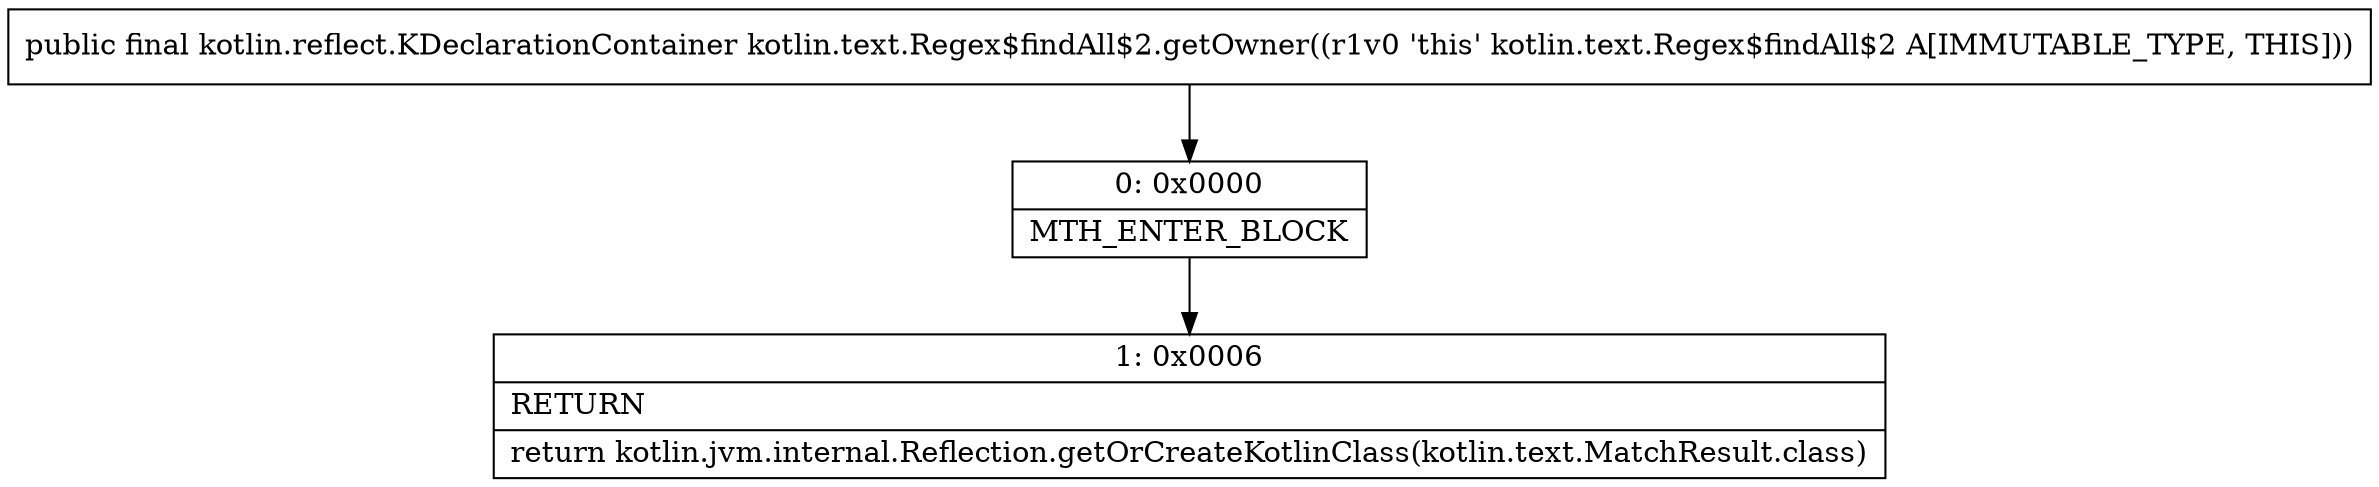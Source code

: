 digraph "CFG forkotlin.text.Regex$findAll$2.getOwner()Lkotlin\/reflect\/KDeclarationContainer;" {
Node_0 [shape=record,label="{0\:\ 0x0000|MTH_ENTER_BLOCK\l}"];
Node_1 [shape=record,label="{1\:\ 0x0006|RETURN\l|return kotlin.jvm.internal.Reflection.getOrCreateKotlinClass(kotlin.text.MatchResult.class)\l}"];
MethodNode[shape=record,label="{public final kotlin.reflect.KDeclarationContainer kotlin.text.Regex$findAll$2.getOwner((r1v0 'this' kotlin.text.Regex$findAll$2 A[IMMUTABLE_TYPE, THIS])) }"];
MethodNode -> Node_0;
Node_0 -> Node_1;
}

